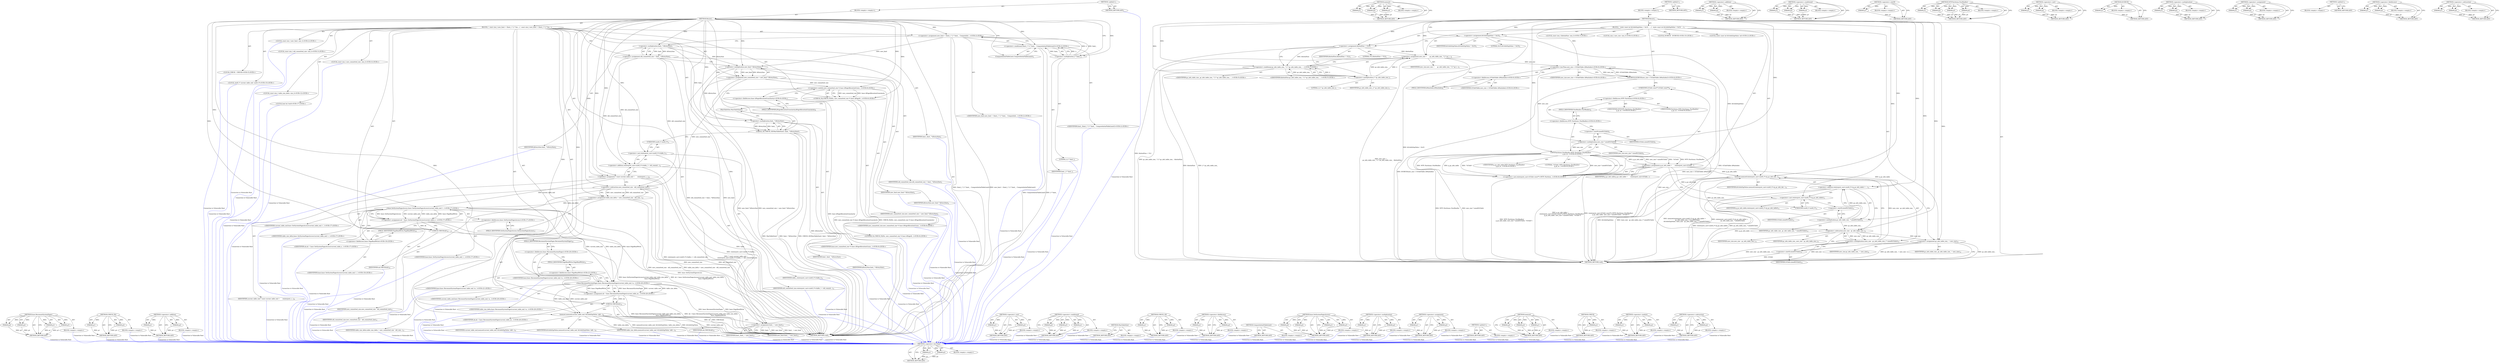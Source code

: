 digraph "&lt;operator&gt;.subtraction" {
vulnerable_118 [label=<(METHOD,&lt;operator&gt;.lessThan)>];
vulnerable_119 [label=<(PARAM,p1)>];
vulnerable_120 [label=<(PARAM,p2)>];
vulnerable_121 [label=<(BLOCK,&lt;empty&gt;,&lt;empty&gt;)>];
vulnerable_122 [label=<(METHOD_RETURN,ANY)>];
vulnerable_144 [label=<(METHOD,memset)>];
vulnerable_145 [label=<(PARAM,p1)>];
vulnerable_146 [label=<(PARAM,p2)>];
vulnerable_147 [label=<(PARAM,p3)>];
vulnerable_148 [label=<(BLOCK,&lt;empty&gt;,&lt;empty&gt;)>];
vulnerable_149 [label=<(METHOD_RETURN,ANY)>];
vulnerable_6 [label=<(METHOD,&lt;global&gt;)<SUB>1</SUB>>];
vulnerable_7 [label=<(BLOCK,&lt;empty&gt;,&lt;empty&gt;)<SUB>1</SUB>>];
vulnerable_8 [label=<(METHOD,Resize)<SUB>1</SUB>>];
vulnerable_9 [label=<(BLOCK,{
  static const int kGcInfoZapValue = 0x33;
  ...,{
  static const int kGcInfoZapValue = 0x33;
  ...)<SUB>1</SUB>>];
vulnerable_10 [label="<(LOCAL,static const int kGcInfoZapValue: int)<SUB>2</SUB>>"];
vulnerable_11 [label=<(&lt;operator&gt;.assignment,kGcInfoZapValue = 0x33)<SUB>2</SUB>>];
vulnerable_12 [label=<(IDENTIFIER,kGcInfoZapValue,kGcInfoZapValue = 0x33)<SUB>2</SUB>>];
vulnerable_13 [label=<(LITERAL,0x33,kGcInfoZapValue = 0x33)<SUB>2</SUB>>];
vulnerable_14 [label="<(LOCAL,const size_t kInitialSize: size_t)<SUB>3</SUB>>"];
vulnerable_15 [label=<(&lt;operator&gt;.assignment,kInitialSize = 512)<SUB>3</SUB>>];
vulnerable_16 [label=<(IDENTIFIER,kInitialSize,kInitialSize = 512)<SUB>3</SUB>>];
vulnerable_17 [label=<(LITERAL,512,kInitialSize = 512)<SUB>3</SUB>>];
vulnerable_18 [label="<(LOCAL,size_t new_size: size_t)<SUB>4</SUB>>"];
vulnerable_19 [label=<(&lt;operator&gt;.assignment,new_size =
      gc_info_table_size_ ? 2 * gc_i...)<SUB>4</SUB>>];
vulnerable_20 [label=<(IDENTIFIER,new_size,new_size =
      gc_info_table_size_ ? 2 * gc_i...)<SUB>4</SUB>>];
vulnerable_21 [label="<(&lt;operator&gt;.conditional,gc_info_table_size_ ? 2 * gc_info_table_size_ :...)<SUB>5</SUB>>"];
vulnerable_22 [label="<(IDENTIFIER,gc_info_table_size_,gc_info_table_size_ ? 2 * gc_info_table_size_ :...)<SUB>5</SUB>>"];
vulnerable_23 [label=<(&lt;operator&gt;.multiplication,2 * gc_info_table_size_)<SUB>5</SUB>>];
vulnerable_24 [label=<(LITERAL,2,2 * gc_info_table_size_)<SUB>5</SUB>>];
vulnerable_25 [label=<(IDENTIFIER,gc_info_table_size_,2 * gc_info_table_size_)<SUB>5</SUB>>];
vulnerable_26 [label="<(IDENTIFIER,kInitialSize,gc_info_table_size_ ? 2 * gc_info_table_size_ :...)<SUB>5</SUB>>"];
vulnerable_27 [label="<(DCHECK,DCHECK(new_size &lt; GCInfoTable::kMaxIndex))<SUB>6</SUB>>"];
vulnerable_28 [label="<(&lt;operator&gt;.lessThan,new_size &lt; GCInfoTable::kMaxIndex)<SUB>6</SUB>>"];
vulnerable_29 [label="<(IDENTIFIER,new_size,new_size &lt; GCInfoTable::kMaxIndex)<SUB>6</SUB>>"];
vulnerable_30 [label="<(&lt;operator&gt;.fieldAccess,GCInfoTable::kMaxIndex)<SUB>6</SUB>>"];
vulnerable_31 [label="<(IDENTIFIER,GCInfoTable,new_size &lt; GCInfoTable::kMaxIndex)<SUB>6</SUB>>"];
vulnerable_32 [label=<(FIELD_IDENTIFIER,kMaxIndex,kMaxIndex)<SUB>6</SUB>>];
vulnerable_33 [label=<(&lt;operator&gt;.assignment,g_gc_info_table =
      reinterpret_cast&lt;GCInfo...)<SUB>7</SUB>>];
vulnerable_34 [label=<(IDENTIFIER,g_gc_info_table,g_gc_info_table =
      reinterpret_cast&lt;GCInfo...)<SUB>7</SUB>>];
vulnerable_35 [label="<(&lt;operator&gt;.cast,reinterpret_cast&lt;GCInfo const**&gt;(WTF::Partition...)<SUB>8</SUB>>"];
vulnerable_36 [label=<(UNKNOWN,GCInfo const**,GCInfo const**)<SUB>8</SUB>>];
vulnerable_37 [label="<(WTF.Partitions.FastRealloc,WTF::Partitions::FastRealloc(
          g_gc_in...)<SUB>8</SUB>>"];
vulnerable_38 [label="<(&lt;operator&gt;.fieldAccess,WTF::Partitions::FastRealloc)<SUB>8</SUB>>"];
vulnerable_39 [label="<(&lt;operator&gt;.fieldAccess,WTF::Partitions)<SUB>8</SUB>>"];
vulnerable_40 [label="<(IDENTIFIER,WTF,WTF::Partitions::FastRealloc(
          g_gc_in...)<SUB>8</SUB>>"];
vulnerable_41 [label="<(IDENTIFIER,Partitions,WTF::Partitions::FastRealloc(
          g_gc_in...)<SUB>8</SUB>>"];
vulnerable_42 [label=<(FIELD_IDENTIFIER,FastRealloc,FastRealloc)<SUB>8</SUB>>];
vulnerable_43 [label="<(IDENTIFIER,g_gc_info_table,WTF::Partitions::FastRealloc(
          g_gc_in...)<SUB>9</SUB>>"];
vulnerable_44 [label=<(&lt;operator&gt;.multiplication,new_size * sizeof(GCInfo))<SUB>9</SUB>>];
vulnerable_45 [label=<(IDENTIFIER,new_size,new_size * sizeof(GCInfo))<SUB>9</SUB>>];
vulnerable_46 [label=<(&lt;operator&gt;.sizeOf,sizeof(GCInfo))<SUB>9</SUB>>];
vulnerable_47 [label=<(IDENTIFIER,GCInfo,sizeof(GCInfo))<SUB>9</SUB>>];
vulnerable_48 [label="<(LITERAL,&quot;GCInfo&quot;,WTF::Partitions::FastRealloc(
          g_gc_in...)<SUB>9</SUB>>"];
vulnerable_49 [label="<(LOCAL,DCHECK : DCHECK)<SUB>10</SUB>>"];
vulnerable_50 [label=<(memset,memset(reinterpret_cast&lt;uint8_t*&gt;(g_gc_info_tab...)<SUB>11</SUB>>];
vulnerable_51 [label=<(&lt;operator&gt;.addition,reinterpret_cast&lt;uint8_t*&gt;(g_gc_info_table) +
 ...)<SUB>11</SUB>>];
vulnerable_52 [label=<(&lt;operator&gt;.cast,reinterpret_cast&lt;uint8_t*&gt;(g_gc_info_table))<SUB>11</SUB>>];
vulnerable_53 [label=<(UNKNOWN,uint8_t*,uint8_t*)<SUB>11</SUB>>];
vulnerable_54 [label=<(IDENTIFIER,g_gc_info_table,reinterpret_cast&lt;uint8_t*&gt;(g_gc_info_table))<SUB>11</SUB>>];
vulnerable_55 [label=<(&lt;operator&gt;.multiplication,gc_info_table_size_ * sizeof(GCInfo))<SUB>12</SUB>>];
vulnerable_56 [label=<(IDENTIFIER,gc_info_table_size_,gc_info_table_size_ * sizeof(GCInfo))<SUB>12</SUB>>];
vulnerable_57 [label=<(&lt;operator&gt;.sizeOf,sizeof(GCInfo))<SUB>12</SUB>>];
vulnerable_58 [label=<(IDENTIFIER,GCInfo,sizeof(GCInfo))<SUB>12</SUB>>];
vulnerable_59 [label=<(IDENTIFIER,kGcInfoZapValue,memset(reinterpret_cast&lt;uint8_t*&gt;(g_gc_info_tab...)<SUB>13</SUB>>];
vulnerable_60 [label=<(&lt;operator&gt;.multiplication,(new_size - gc_info_table_size_) * sizeof(GCInfo))<SUB>13</SUB>>];
vulnerable_61 [label=<(&lt;operator&gt;.subtraction,new_size - gc_info_table_size_)<SUB>13</SUB>>];
vulnerable_62 [label=<(IDENTIFIER,new_size,new_size - gc_info_table_size_)<SUB>13</SUB>>];
vulnerable_63 [label=<(IDENTIFIER,gc_info_table_size_,new_size - gc_info_table_size_)<SUB>13</SUB>>];
vulnerable_64 [label=<(&lt;operator&gt;.sizeOf,sizeof(GCInfo))<SUB>13</SUB>>];
vulnerable_65 [label=<(IDENTIFIER,GCInfo,sizeof(GCInfo))<SUB>13</SUB>>];
vulnerable_66 [label=<(&lt;operator&gt;.assignment,gc_info_table_size_ = new_size)<SUB>14</SUB>>];
vulnerable_67 [label=<(IDENTIFIER,gc_info_table_size_,gc_info_table_size_ = new_size)<SUB>14</SUB>>];
vulnerable_68 [label=<(IDENTIFIER,new_size,gc_info_table_size_ = new_size)<SUB>14</SUB>>];
vulnerable_69 [label=<(METHOD_RETURN,void)<SUB>1</SUB>>];
vulnerable_71 [label=<(METHOD_RETURN,ANY)<SUB>1</SUB>>];
vulnerable_150 [label=<(METHOD,&lt;operator&gt;.addition)>];
vulnerable_151 [label=<(PARAM,p1)>];
vulnerable_152 [label=<(PARAM,p2)>];
vulnerable_153 [label=<(BLOCK,&lt;empty&gt;,&lt;empty&gt;)>];
vulnerable_154 [label=<(METHOD_RETURN,ANY)>];
vulnerable_103 [label=<(METHOD,&lt;operator&gt;.conditional)>];
vulnerable_104 [label=<(PARAM,p1)>];
vulnerable_105 [label=<(PARAM,p2)>];
vulnerable_106 [label=<(PARAM,p3)>];
vulnerable_107 [label=<(BLOCK,&lt;empty&gt;,&lt;empty&gt;)>];
vulnerable_108 [label=<(METHOD_RETURN,ANY)>];
vulnerable_140 [label=<(METHOD,&lt;operator&gt;.sizeOf)>];
vulnerable_141 [label=<(PARAM,p1)>];
vulnerable_142 [label=<(BLOCK,&lt;empty&gt;,&lt;empty&gt;)>];
vulnerable_143 [label=<(METHOD_RETURN,ANY)>];
vulnerable_133 [label=<(METHOD,WTF.Partitions.FastRealloc)>];
vulnerable_134 [label=<(PARAM,p1)>];
vulnerable_135 [label=<(PARAM,p2)>];
vulnerable_136 [label=<(PARAM,p3)>];
vulnerable_137 [label=<(PARAM,p4)>];
vulnerable_138 [label=<(BLOCK,&lt;empty&gt;,&lt;empty&gt;)>];
vulnerable_139 [label=<(METHOD_RETURN,ANY)>];
vulnerable_128 [label=<(METHOD,&lt;operator&gt;.cast)>];
vulnerable_129 [label=<(PARAM,p1)>];
vulnerable_130 [label=<(PARAM,p2)>];
vulnerable_131 [label=<(BLOCK,&lt;empty&gt;,&lt;empty&gt;)>];
vulnerable_132 [label=<(METHOD_RETURN,ANY)>];
vulnerable_114 [label=<(METHOD,DCHECK)>];
vulnerable_115 [label=<(PARAM,p1)>];
vulnerable_116 [label=<(BLOCK,&lt;empty&gt;,&lt;empty&gt;)>];
vulnerable_117 [label=<(METHOD_RETURN,ANY)>];
vulnerable_109 [label=<(METHOD,&lt;operator&gt;.multiplication)>];
vulnerable_110 [label=<(PARAM,p1)>];
vulnerable_111 [label=<(PARAM,p2)>];
vulnerable_112 [label=<(BLOCK,&lt;empty&gt;,&lt;empty&gt;)>];
vulnerable_113 [label=<(METHOD_RETURN,ANY)>];
vulnerable_98 [label=<(METHOD,&lt;operator&gt;.assignment)>];
vulnerable_99 [label=<(PARAM,p1)>];
vulnerable_100 [label=<(PARAM,p2)>];
vulnerable_101 [label=<(BLOCK,&lt;empty&gt;,&lt;empty&gt;)>];
vulnerable_102 [label=<(METHOD_RETURN,ANY)>];
vulnerable_92 [label=<(METHOD,&lt;global&gt;)<SUB>1</SUB>>];
vulnerable_93 [label=<(BLOCK,&lt;empty&gt;,&lt;empty&gt;)>];
vulnerable_94 [label=<(METHOD_RETURN,ANY)>];
vulnerable_123 [label=<(METHOD,&lt;operator&gt;.fieldAccess)>];
vulnerable_124 [label=<(PARAM,p1)>];
vulnerable_125 [label=<(PARAM,p2)>];
vulnerable_126 [label=<(BLOCK,&lt;empty&gt;,&lt;empty&gt;)>];
vulnerable_127 [label=<(METHOD_RETURN,ANY)>];
vulnerable_155 [label=<(METHOD,&lt;operator&gt;.subtraction)>];
vulnerable_156 [label=<(PARAM,p1)>];
vulnerable_157 [label=<(PARAM,p2)>];
vulnerable_158 [label=<(BLOCK,&lt;empty&gt;,&lt;empty&gt;)>];
vulnerable_159 [label=<(METHOD_RETURN,ANY)>];
fixed_189 [label=<(METHOD,base.RecommitSystemPages)>];
fixed_190 [label=<(PARAM,p1)>];
fixed_191 [label=<(PARAM,p2)>];
fixed_192 [label=<(PARAM,p3)>];
fixed_193 [label=<(PARAM,p4)>];
fixed_194 [label=<(BLOCK,&lt;empty&gt;,&lt;empty&gt;)>];
fixed_195 [label=<(METHOD_RETURN,ANY)>];
fixed_140 [label=<(METHOD,CHECK_EQ)>];
fixed_141 [label=<(PARAM,p1)>];
fixed_142 [label=<(PARAM,p2)>];
fixed_143 [label=<(BLOCK,&lt;empty&gt;,&lt;empty&gt;)>];
fixed_144 [label=<(METHOD_RETURN,ANY)>];
fixed_163 [label=<(METHOD,&lt;operator&gt;.addition)>];
fixed_164 [label=<(PARAM,p1)>];
fixed_165 [label=<(PARAM,p2)>];
fixed_166 [label=<(BLOCK,&lt;empty&gt;,&lt;empty&gt;)>];
fixed_167 [label=<(METHOD_RETURN,ANY)>];
fixed_6 [label=<(METHOD,&lt;global&gt;)<SUB>1</SUB>>];
fixed_7 [label=<(BLOCK,&lt;empty&gt;,&lt;empty&gt;)<SUB>1</SUB>>];
fixed_8 [label=<(METHOD,Resize)<SUB>1</SUB>>];
fixed_9 [label=<(BLOCK,{
  const size_t new_limit = (limit_) ? 2 * lim...,{
  const size_t new_limit = (limit_) ? 2 * lim...)<SUB>1</SUB>>];
fixed_10 [label="<(LOCAL,const size_t new_limit: size_t)<SUB>2</SUB>>"];
fixed_11 [label="<(&lt;operator&gt;.assignment,new_limit = (limit_) ? 2 * limit_ : ComputeInit...)<SUB>2</SUB>>"];
fixed_12 [label="<(IDENTIFIER,new_limit,new_limit = (limit_) ? 2 * limit_ : ComputeInit...)<SUB>2</SUB>>"];
fixed_13 [label="<(&lt;operator&gt;.conditional,(limit_) ? 2 * limit_ : ComputeInitialTableLimit())<SUB>2</SUB>>"];
fixed_14 [label="<(IDENTIFIER,limit_,(limit_) ? 2 * limit_ : ComputeInitialTableLimit())<SUB>2</SUB>>"];
fixed_15 [label=<(&lt;operator&gt;.multiplication,2 * limit_)<SUB>2</SUB>>];
fixed_16 [label=<(LITERAL,2,2 * limit_)<SUB>2</SUB>>];
fixed_17 [label=<(IDENTIFIER,limit_,2 * limit_)<SUB>2</SUB>>];
fixed_18 [label=<(ComputeInitialTableLimit,ComputeInitialTableLimit())<SUB>2</SUB>>];
fixed_19 [label="<(LOCAL,const size_t old_committed_size: size_t)<SUB>3</SUB>>"];
fixed_20 [label=<(&lt;operator&gt;.assignment,old_committed_size = limit_ * kEntrySize)<SUB>3</SUB>>];
fixed_21 [label=<(IDENTIFIER,old_committed_size,old_committed_size = limit_ * kEntrySize)<SUB>3</SUB>>];
fixed_22 [label=<(&lt;operator&gt;.multiplication,limit_ * kEntrySize)<SUB>3</SUB>>];
fixed_23 [label=<(IDENTIFIER,limit_,limit_ * kEntrySize)<SUB>3</SUB>>];
fixed_24 [label=<(IDENTIFIER,kEntrySize,limit_ * kEntrySize)<SUB>3</SUB>>];
fixed_25 [label="<(LOCAL,const size_t new_committed_size: size_t)<SUB>4</SUB>>"];
fixed_26 [label=<(&lt;operator&gt;.assignment,new_committed_size = new_limit * kEntrySize)<SUB>4</SUB>>];
fixed_27 [label=<(IDENTIFIER,new_committed_size,new_committed_size = new_limit * kEntrySize)<SUB>4</SUB>>];
fixed_28 [label=<(&lt;operator&gt;.multiplication,new_limit * kEntrySize)<SUB>4</SUB>>];
fixed_29 [label=<(IDENTIFIER,new_limit,new_limit * kEntrySize)<SUB>4</SUB>>];
fixed_30 [label=<(IDENTIFIER,kEntrySize,new_limit * kEntrySize)<SUB>4</SUB>>];
fixed_31 [label="<(LOCAL,CHECK : CHECK)<SUB>5</SUB>>"];
fixed_32 [label="<(CHECK_EQ,CHECK_EQ(0u, new_committed_size % base::kPageAl...)<SUB>6</SUB>>"];
fixed_33 [label="<(LITERAL,0u,CHECK_EQ(0u, new_committed_size % base::kPageAl...)<SUB>6</SUB>>"];
fixed_34 [label="<(&lt;operator&gt;.modulo,new_committed_size % base::kPageAllocationGranu...)<SUB>6</SUB>>"];
fixed_35 [label="<(IDENTIFIER,new_committed_size,new_committed_size % base::kPageAllocationGranu...)<SUB>6</SUB>>"];
fixed_36 [label="<(&lt;operator&gt;.fieldAccess,base::kPageAllocationGranularity)<SUB>6</SUB>>"];
fixed_37 [label="<(IDENTIFIER,base,new_committed_size % base::kPageAllocationGranu...)<SUB>6</SUB>>"];
fixed_38 [label=<(FIELD_IDENTIFIER,kPageAllocationGranularity,kPageAllocationGranularity)<SUB>6</SUB>>];
fixed_39 [label=<(CHECK_GE,CHECK_GE(MaxTableSize(), limit_ * kEntrySize))<SUB>7</SUB>>];
fixed_40 [label=<(MaxTableSize,MaxTableSize())<SUB>7</SUB>>];
fixed_41 [label=<(&lt;operator&gt;.multiplication,limit_ * kEntrySize)<SUB>7</SUB>>];
fixed_42 [label=<(IDENTIFIER,limit_,limit_ * kEntrySize)<SUB>7</SUB>>];
fixed_43 [label=<(IDENTIFIER,kEntrySize,limit_ * kEntrySize)<SUB>7</SUB>>];
fixed_44 [label="<(LOCAL,uint8_t* current_table_end: uint8_t*)<SUB>10</SUB>>"];
fixed_45 [label=<(&lt;operator&gt;.assignment,* const current_table_end =
      reinterpret_c...)<SUB>10</SUB>>];
fixed_46 [label=<(IDENTIFIER,current_table_end,* const current_table_end =
      reinterpret_c...)<SUB>10</SUB>>];
fixed_47 [label=<(&lt;operator&gt;.addition,reinterpret_cast&lt;uint8_t*&gt;(table_) + old_commit...)<SUB>11</SUB>>];
fixed_48 [label=<(&lt;operator&gt;.cast,reinterpret_cast&lt;uint8_t*&gt;(table_))<SUB>11</SUB>>];
fixed_49 [label=<(UNKNOWN,uint8_t*,uint8_t*)<SUB>11</SUB>>];
fixed_50 [label=<(IDENTIFIER,table_,reinterpret_cast&lt;uint8_t*&gt;(table_))<SUB>11</SUB>>];
fixed_51 [label=<(IDENTIFIER,old_committed_size,reinterpret_cast&lt;uint8_t*&gt;(table_) + old_commit...)<SUB>11</SUB>>];
fixed_52 [label="<(LOCAL,const size_t table_size_delta: size_t)<SUB>12</SUB>>"];
fixed_53 [label=<(&lt;operator&gt;.assignment,table_size_delta = new_committed_size - old_com...)<SUB>12</SUB>>];
fixed_54 [label=<(IDENTIFIER,table_size_delta,table_size_delta = new_committed_size - old_com...)<SUB>12</SUB>>];
fixed_55 [label=<(&lt;operator&gt;.subtraction,new_committed_size - old_committed_size)<SUB>12</SUB>>];
fixed_56 [label=<(IDENTIFIER,new_committed_size,new_committed_size - old_committed_size)<SUB>12</SUB>>];
fixed_57 [label=<(IDENTIFIER,old_committed_size,new_committed_size - old_committed_size)<SUB>12</SUB>>];
fixed_58 [label="<(LOCAL,bool ok: bool)<SUB>17</SUB>>"];
fixed_59 [label="<(&lt;operator&gt;.assignment,ok = base::SetSystemPagesAccess(current_table_e...)<SUB>17</SUB>>"];
fixed_60 [label="<(IDENTIFIER,ok,ok = base::SetSystemPagesAccess(current_table_e...)<SUB>17</SUB>>"];
fixed_61 [label="<(base.SetSystemPagesAccess,base::SetSystemPagesAccess(current_table_end, t...)<SUB>17</SUB>>"];
fixed_62 [label="<(&lt;operator&gt;.fieldAccess,base::SetSystemPagesAccess)<SUB>17</SUB>>"];
fixed_63 [label="<(IDENTIFIER,base,base::SetSystemPagesAccess(current_table_end, t...)<SUB>17</SUB>>"];
fixed_64 [label=<(FIELD_IDENTIFIER,SetSystemPagesAccess,SetSystemPagesAccess)<SUB>17</SUB>>];
fixed_65 [label="<(IDENTIFIER,current_table_end,base::SetSystemPagesAccess(current_table_end, t...)<SUB>17</SUB>>"];
fixed_66 [label="<(IDENTIFIER,table_size_delta,base::SetSystemPagesAccess(current_table_end, t...)<SUB>17</SUB>>"];
fixed_67 [label="<(&lt;operator&gt;.fieldAccess,base::PageReadWrite)<SUB>18</SUB>>"];
fixed_68 [label="<(IDENTIFIER,base,base::SetSystemPagesAccess(current_table_end, t...)<SUB>18</SUB>>"];
fixed_69 [label=<(FIELD_IDENTIFIER,PageReadWrite,PageReadWrite)<SUB>18</SUB>>];
fixed_70 [label=<(CHECK,CHECK(ok))<SUB>19</SUB>>];
fixed_71 [label=<(IDENTIFIER,ok,CHECK(ok))<SUB>19</SUB>>];
fixed_72 [label="<(&lt;operator&gt;.assignment,ok = base::RecommitSystemPages(current_table_en...)<SUB>20</SUB>>"];
fixed_73 [label="<(IDENTIFIER,ok,ok = base::RecommitSystemPages(current_table_en...)<SUB>20</SUB>>"];
fixed_74 [label="<(base.RecommitSystemPages,base::RecommitSystemPages(current_table_end, ta...)<SUB>20</SUB>>"];
fixed_75 [label="<(&lt;operator&gt;.fieldAccess,base::RecommitSystemPages)<SUB>20</SUB>>"];
fixed_76 [label="<(IDENTIFIER,base,base::RecommitSystemPages(current_table_end, ta...)<SUB>20</SUB>>"];
fixed_77 [label=<(FIELD_IDENTIFIER,RecommitSystemPages,RecommitSystemPages)<SUB>20</SUB>>];
fixed_78 [label="<(IDENTIFIER,current_table_end,base::RecommitSystemPages(current_table_end, ta...)<SUB>20</SUB>>"];
fixed_79 [label="<(IDENTIFIER,table_size_delta,base::RecommitSystemPages(current_table_end, ta...)<SUB>20</SUB>>"];
fixed_80 [label="<(&lt;operator&gt;.fieldAccess,base::PageReadWrite)<SUB>21</SUB>>"];
fixed_81 [label="<(IDENTIFIER,base,base::RecommitSystemPages(current_table_end, ta...)<SUB>21</SUB>>"];
fixed_82 [label=<(FIELD_IDENTIFIER,PageReadWrite,PageReadWrite)<SUB>21</SUB>>];
fixed_83 [label=<(CHECK,CHECK(ok))<SUB>22</SUB>>];
fixed_84 [label=<(IDENTIFIER,ok,CHECK(ok))<SUB>22</SUB>>];
fixed_85 [label=<(memset,memset(current_table_end, kGcInfoZapValue, tabl...)<SUB>25</SUB>>];
fixed_86 [label=<(IDENTIFIER,current_table_end,memset(current_table_end, kGcInfoZapValue, tabl...)<SUB>25</SUB>>];
fixed_87 [label=<(IDENTIFIER,kGcInfoZapValue,memset(current_table_end, kGcInfoZapValue, tabl...)<SUB>25</SUB>>];
fixed_88 [label=<(IDENTIFIER,table_size_delta,memset(current_table_end, kGcInfoZapValue, tabl...)<SUB>25</SUB>>];
fixed_89 [label=<(&lt;operator&gt;.assignment,limit_ = new_limit)<SUB>27</SUB>>];
fixed_90 [label=<(IDENTIFIER,limit_,limit_ = new_limit)<SUB>27</SUB>>];
fixed_91 [label=<(IDENTIFIER,new_limit,limit_ = new_limit)<SUB>27</SUB>>];
fixed_92 [label=<(METHOD_RETURN,void)<SUB>1</SUB>>];
fixed_94 [label=<(METHOD_RETURN,ANY)<SUB>1</SUB>>];
fixed_168 [label=<(METHOD,&lt;operator&gt;.cast)>];
fixed_169 [label=<(PARAM,p1)>];
fixed_170 [label=<(PARAM,p2)>];
fixed_171 [label=<(BLOCK,&lt;empty&gt;,&lt;empty&gt;)>];
fixed_172 [label=<(METHOD_RETURN,ANY)>];
fixed_126 [label=<(METHOD,&lt;operator&gt;.conditional)>];
fixed_127 [label=<(PARAM,p1)>];
fixed_128 [label=<(PARAM,p2)>];
fixed_129 [label=<(PARAM,p3)>];
fixed_130 [label=<(BLOCK,&lt;empty&gt;,&lt;empty&gt;)>];
fixed_131 [label=<(METHOD_RETURN,ANY)>];
fixed_160 [label=<(METHOD,MaxTableSize)>];
fixed_161 [label=<(BLOCK,&lt;empty&gt;,&lt;empty&gt;)>];
fixed_162 [label=<(METHOD_RETURN,ANY)>];
fixed_155 [label=<(METHOD,CHECK_GE)>];
fixed_156 [label=<(PARAM,p1)>];
fixed_157 [label=<(PARAM,p2)>];
fixed_158 [label=<(BLOCK,&lt;empty&gt;,&lt;empty&gt;)>];
fixed_159 [label=<(METHOD_RETURN,ANY)>];
fixed_150 [label=<(METHOD,&lt;operator&gt;.fieldAccess)>];
fixed_151 [label=<(PARAM,p1)>];
fixed_152 [label=<(PARAM,p2)>];
fixed_153 [label=<(BLOCK,&lt;empty&gt;,&lt;empty&gt;)>];
fixed_154 [label=<(METHOD_RETURN,ANY)>];
fixed_137 [label=<(METHOD,ComputeInitialTableLimit)>];
fixed_138 [label=<(BLOCK,&lt;empty&gt;,&lt;empty&gt;)>];
fixed_139 [label=<(METHOD_RETURN,ANY)>];
fixed_178 [label=<(METHOD,base.SetSystemPagesAccess)>];
fixed_179 [label=<(PARAM,p1)>];
fixed_180 [label=<(PARAM,p2)>];
fixed_181 [label=<(PARAM,p3)>];
fixed_182 [label=<(PARAM,p4)>];
fixed_183 [label=<(BLOCK,&lt;empty&gt;,&lt;empty&gt;)>];
fixed_184 [label=<(METHOD_RETURN,ANY)>];
fixed_132 [label=<(METHOD,&lt;operator&gt;.multiplication)>];
fixed_133 [label=<(PARAM,p1)>];
fixed_134 [label=<(PARAM,p2)>];
fixed_135 [label=<(BLOCK,&lt;empty&gt;,&lt;empty&gt;)>];
fixed_136 [label=<(METHOD_RETURN,ANY)>];
fixed_121 [label=<(METHOD,&lt;operator&gt;.assignment)>];
fixed_122 [label=<(PARAM,p1)>];
fixed_123 [label=<(PARAM,p2)>];
fixed_124 [label=<(BLOCK,&lt;empty&gt;,&lt;empty&gt;)>];
fixed_125 [label=<(METHOD_RETURN,ANY)>];
fixed_115 [label=<(METHOD,&lt;global&gt;)<SUB>1</SUB>>];
fixed_116 [label=<(BLOCK,&lt;empty&gt;,&lt;empty&gt;)>];
fixed_117 [label=<(METHOD_RETURN,ANY)>];
fixed_196 [label=<(METHOD,memset)>];
fixed_197 [label=<(PARAM,p1)>];
fixed_198 [label=<(PARAM,p2)>];
fixed_199 [label=<(PARAM,p3)>];
fixed_200 [label=<(BLOCK,&lt;empty&gt;,&lt;empty&gt;)>];
fixed_201 [label=<(METHOD_RETURN,ANY)>];
fixed_185 [label=<(METHOD,CHECK)>];
fixed_186 [label=<(PARAM,p1)>];
fixed_187 [label=<(BLOCK,&lt;empty&gt;,&lt;empty&gt;)>];
fixed_188 [label=<(METHOD_RETURN,ANY)>];
fixed_145 [label=<(METHOD,&lt;operator&gt;.modulo)>];
fixed_146 [label=<(PARAM,p1)>];
fixed_147 [label=<(PARAM,p2)>];
fixed_148 [label=<(BLOCK,&lt;empty&gt;,&lt;empty&gt;)>];
fixed_149 [label=<(METHOD_RETURN,ANY)>];
fixed_173 [label=<(METHOD,&lt;operator&gt;.subtraction)>];
fixed_174 [label=<(PARAM,p1)>];
fixed_175 [label=<(PARAM,p2)>];
fixed_176 [label=<(BLOCK,&lt;empty&gt;,&lt;empty&gt;)>];
fixed_177 [label=<(METHOD_RETURN,ANY)>];
vulnerable_118 -> vulnerable_119  [key=0, label="AST: "];
vulnerable_118 -> vulnerable_119  [key=1, label="DDG: "];
vulnerable_118 -> vulnerable_121  [key=0, label="AST: "];
vulnerable_118 -> vulnerable_120  [key=0, label="AST: "];
vulnerable_118 -> vulnerable_120  [key=1, label="DDG: "];
vulnerable_118 -> vulnerable_122  [key=0, label="AST: "];
vulnerable_118 -> vulnerable_122  [key=1, label="CFG: "];
vulnerable_119 -> vulnerable_122  [key=0, label="DDG: p1"];
vulnerable_120 -> vulnerable_122  [key=0, label="DDG: p2"];
vulnerable_144 -> vulnerable_145  [key=0, label="AST: "];
vulnerable_144 -> vulnerable_145  [key=1, label="DDG: "];
vulnerable_144 -> vulnerable_148  [key=0, label="AST: "];
vulnerable_144 -> vulnerable_146  [key=0, label="AST: "];
vulnerable_144 -> vulnerable_146  [key=1, label="DDG: "];
vulnerable_144 -> vulnerable_149  [key=0, label="AST: "];
vulnerable_144 -> vulnerable_149  [key=1, label="CFG: "];
vulnerable_144 -> vulnerable_147  [key=0, label="AST: "];
vulnerable_144 -> vulnerable_147  [key=1, label="DDG: "];
vulnerable_145 -> vulnerable_149  [key=0, label="DDG: p1"];
vulnerable_146 -> vulnerable_149  [key=0, label="DDG: p2"];
vulnerable_147 -> vulnerable_149  [key=0, label="DDG: p3"];
vulnerable_6 -> vulnerable_7  [key=0, label="AST: "];
vulnerable_6 -> vulnerable_71  [key=0, label="AST: "];
vulnerable_6 -> vulnerable_71  [key=1, label="CFG: "];
vulnerable_7 -> vulnerable_8  [key=0, label="AST: "];
vulnerable_8 -> vulnerable_9  [key=0, label="AST: "];
vulnerable_8 -> vulnerable_69  [key=0, label="AST: "];
vulnerable_8 -> vulnerable_11  [key=0, label="CFG: "];
vulnerable_8 -> vulnerable_11  [key=1, label="DDG: "];
vulnerable_8 -> vulnerable_15  [key=0, label="DDG: "];
vulnerable_8 -> vulnerable_19  [key=0, label="DDG: "];
vulnerable_8 -> vulnerable_66  [key=0, label="DDG: "];
vulnerable_8 -> vulnerable_50  [key=0, label="DDG: "];
vulnerable_8 -> vulnerable_21  [key=0, label="DDG: "];
vulnerable_8 -> vulnerable_28  [key=0, label="DDG: "];
vulnerable_8 -> vulnerable_51  [key=0, label="DDG: "];
vulnerable_8 -> vulnerable_23  [key=0, label="DDG: "];
vulnerable_8 -> vulnerable_37  [key=0, label="DDG: "];
vulnerable_8 -> vulnerable_52  [key=0, label="DDG: "];
vulnerable_8 -> vulnerable_55  [key=0, label="DDG: "];
vulnerable_8 -> vulnerable_61  [key=0, label="DDG: "];
vulnerable_8 -> vulnerable_44  [key=0, label="DDG: "];
vulnerable_9 -> vulnerable_10  [key=0, label="AST: "];
vulnerable_9 -> vulnerable_11  [key=0, label="AST: "];
vulnerable_9 -> vulnerable_14  [key=0, label="AST: "];
vulnerable_9 -> vulnerable_15  [key=0, label="AST: "];
vulnerable_9 -> vulnerable_18  [key=0, label="AST: "];
vulnerable_9 -> vulnerable_19  [key=0, label="AST: "];
vulnerable_9 -> vulnerable_27  [key=0, label="AST: "];
vulnerable_9 -> vulnerable_33  [key=0, label="AST: "];
vulnerable_9 -> vulnerable_49  [key=0, label="AST: "];
vulnerable_9 -> vulnerable_50  [key=0, label="AST: "];
vulnerable_9 -> vulnerable_66  [key=0, label="AST: "];
vulnerable_11 -> vulnerable_12  [key=0, label="AST: "];
vulnerable_11 -> vulnerable_13  [key=0, label="AST: "];
vulnerable_11 -> vulnerable_15  [key=0, label="CFG: "];
vulnerable_11 -> vulnerable_69  [key=0, label="DDG: kGcInfoZapValue = 0x33"];
vulnerable_11 -> vulnerable_50  [key=0, label="DDG: kGcInfoZapValue"];
vulnerable_15 -> vulnerable_16  [key=0, label="AST: "];
vulnerable_15 -> vulnerable_17  [key=0, label="AST: "];
vulnerable_15 -> vulnerable_23  [key=0, label="CFG: "];
vulnerable_15 -> vulnerable_21  [key=0, label="CFG: "];
vulnerable_15 -> vulnerable_21  [key=1, label="DDG: kInitialSize"];
vulnerable_15 -> vulnerable_69  [key=0, label="DDG: kInitialSize = 512"];
vulnerable_15 -> vulnerable_19  [key=0, label="DDG: kInitialSize"];
vulnerable_19 -> vulnerable_20  [key=0, label="AST: "];
vulnerable_19 -> vulnerable_21  [key=0, label="AST: "];
vulnerable_19 -> vulnerable_32  [key=0, label="CFG: "];
vulnerable_19 -> vulnerable_69  [key=0, label="DDG: gc_info_table_size_ ? 2 * gc_info_table_size_ : kInitialSize"];
vulnerable_19 -> vulnerable_69  [key=1, label="DDG: new_size =
      gc_info_table_size_ ? 2 * gc_info_table_size_ : kInitialSize"];
vulnerable_19 -> vulnerable_28  [key=0, label="DDG: new_size"];
vulnerable_21 -> vulnerable_22  [key=0, label="AST: "];
vulnerable_21 -> vulnerable_23  [key=0, label="AST: "];
vulnerable_21 -> vulnerable_26  [key=0, label="AST: "];
vulnerable_21 -> vulnerable_19  [key=0, label="CFG: "];
vulnerable_21 -> vulnerable_69  [key=0, label="DDG: kInitialSize"];
vulnerable_21 -> vulnerable_69  [key=1, label="DDG: 2 * gc_info_table_size_"];
vulnerable_23 -> vulnerable_24  [key=0, label="AST: "];
vulnerable_23 -> vulnerable_25  [key=0, label="AST: "];
vulnerable_23 -> vulnerable_21  [key=0, label="CFG: "];
vulnerable_23 -> vulnerable_21  [key=1, label="DDG: 2"];
vulnerable_23 -> vulnerable_21  [key=2, label="DDG: gc_info_table_size_"];
vulnerable_23 -> vulnerable_19  [key=0, label="DDG: 2"];
vulnerable_23 -> vulnerable_19  [key=1, label="DDG: gc_info_table_size_"];
vulnerable_27 -> vulnerable_28  [key=0, label="AST: "];
vulnerable_27 -> vulnerable_36  [key=0, label="CFG: "];
vulnerable_27 -> vulnerable_69  [key=0, label="DDG: new_size &lt; GCInfoTable::kMaxIndex"];
vulnerable_27 -> vulnerable_69  [key=1, label="DDG: DCHECK(new_size &lt; GCInfoTable::kMaxIndex)"];
vulnerable_28 -> vulnerable_29  [key=0, label="AST: "];
vulnerable_28 -> vulnerable_30  [key=0, label="AST: "];
vulnerable_28 -> vulnerable_27  [key=0, label="CFG: "];
vulnerable_28 -> vulnerable_27  [key=1, label="DDG: new_size"];
vulnerable_28 -> vulnerable_27  [key=2, label="DDG: GCInfoTable::kMaxIndex"];
vulnerable_28 -> vulnerable_69  [key=0, label="DDG: GCInfoTable::kMaxIndex"];
vulnerable_28 -> vulnerable_44  [key=0, label="DDG: new_size"];
vulnerable_30 -> vulnerable_31  [key=0, label="AST: "];
vulnerable_30 -> vulnerable_32  [key=0, label="AST: "];
vulnerable_30 -> vulnerable_28  [key=0, label="CFG: "];
vulnerable_32 -> vulnerable_30  [key=0, label="CFG: "];
vulnerable_33 -> vulnerable_34  [key=0, label="AST: "];
vulnerable_33 -> vulnerable_35  [key=0, label="AST: "];
vulnerable_33 -> vulnerable_53  [key=0, label="CFG: "];
vulnerable_33 -> vulnerable_69  [key=0, label="DDG: reinterpret_cast&lt;GCInfo const**&gt;(WTF::Partitions::FastRealloc(
          g_gc_info_table, new_size * sizeof(GCInfo), &quot;GCInfo&quot;))"];
vulnerable_33 -> vulnerable_69  [key=1, label="DDG: g_gc_info_table =
      reinterpret_cast&lt;GCInfo const**&gt;(WTF::Partitions::FastRealloc(
          g_gc_info_table, new_size * sizeof(GCInfo), &quot;GCInfo&quot;))"];
vulnerable_33 -> vulnerable_50  [key=0, label="DDG: g_gc_info_table"];
vulnerable_33 -> vulnerable_51  [key=0, label="DDG: g_gc_info_table"];
vulnerable_33 -> vulnerable_52  [key=0, label="DDG: g_gc_info_table"];
vulnerable_35 -> vulnerable_36  [key=0, label="AST: "];
vulnerable_35 -> vulnerable_37  [key=0, label="AST: "];
vulnerable_35 -> vulnerable_33  [key=0, label="CFG: "];
vulnerable_35 -> vulnerable_69  [key=0, label="DDG: WTF::Partitions::FastRealloc(
          g_gc_info_table, new_size * sizeof(GCInfo), &quot;GCInfo&quot;)"];
vulnerable_36 -> vulnerable_39  [key=0, label="CFG: "];
vulnerable_37 -> vulnerable_38  [key=0, label="AST: "];
vulnerable_37 -> vulnerable_43  [key=0, label="AST: "];
vulnerable_37 -> vulnerable_44  [key=0, label="AST: "];
vulnerable_37 -> vulnerable_48  [key=0, label="AST: "];
vulnerable_37 -> vulnerable_35  [key=0, label="CFG: "];
vulnerable_37 -> vulnerable_35  [key=1, label="DDG: WTF::Partitions::FastRealloc"];
vulnerable_37 -> vulnerable_35  [key=2, label="DDG: g_gc_info_table"];
vulnerable_37 -> vulnerable_35  [key=3, label="DDG: new_size * sizeof(GCInfo)"];
vulnerable_37 -> vulnerable_35  [key=4, label="DDG: &quot;GCInfo&quot;"];
vulnerable_37 -> vulnerable_69  [key=0, label="DDG: WTF::Partitions::FastRealloc"];
vulnerable_37 -> vulnerable_69  [key=1, label="DDG: new_size * sizeof(GCInfo)"];
vulnerable_37 -> vulnerable_33  [key=0, label="DDG: WTF::Partitions::FastRealloc"];
vulnerable_37 -> vulnerable_33  [key=1, label="DDG: g_gc_info_table"];
vulnerable_37 -> vulnerable_33  [key=2, label="DDG: new_size * sizeof(GCInfo)"];
vulnerable_37 -> vulnerable_33  [key=3, label="DDG: &quot;GCInfo&quot;"];
vulnerable_38 -> vulnerable_39  [key=0, label="AST: "];
vulnerable_38 -> vulnerable_42  [key=0, label="AST: "];
vulnerable_38 -> vulnerable_46  [key=0, label="CFG: "];
vulnerable_39 -> vulnerable_40  [key=0, label="AST: "];
vulnerable_39 -> vulnerable_41  [key=0, label="AST: "];
vulnerable_39 -> vulnerable_42  [key=0, label="CFG: "];
vulnerable_42 -> vulnerable_38  [key=0, label="CFG: "];
vulnerable_44 -> vulnerable_45  [key=0, label="AST: "];
vulnerable_44 -> vulnerable_46  [key=0, label="AST: "];
vulnerable_44 -> vulnerable_37  [key=0, label="CFG: "];
vulnerable_44 -> vulnerable_37  [key=1, label="DDG: new_size"];
vulnerable_44 -> vulnerable_61  [key=0, label="DDG: new_size"];
vulnerable_46 -> vulnerable_47  [key=0, label="AST: "];
vulnerable_46 -> vulnerable_44  [key=0, label="CFG: "];
vulnerable_50 -> vulnerable_51  [key=0, label="AST: "];
vulnerable_50 -> vulnerable_59  [key=0, label="AST: "];
vulnerable_50 -> vulnerable_60  [key=0, label="AST: "];
vulnerable_50 -> vulnerable_66  [key=0, label="CFG: "];
vulnerable_50 -> vulnerable_69  [key=0, label="DDG: reinterpret_cast&lt;uint8_t*&gt;(g_gc_info_table) +
             gc_info_table_size_ * sizeof(GCInfo)"];
vulnerable_50 -> vulnerable_69  [key=1, label="DDG: kGcInfoZapValue"];
vulnerable_50 -> vulnerable_69  [key=2, label="DDG: (new_size - gc_info_table_size_) * sizeof(GCInfo)"];
vulnerable_50 -> vulnerable_69  [key=3, label="DDG: memset(reinterpret_cast&lt;uint8_t*&gt;(g_gc_info_table) +
             gc_info_table_size_ * sizeof(GCInfo),
         kGcInfoZapValue, (new_size - gc_info_table_size_) * sizeof(GCInfo))"];
vulnerable_51 -> vulnerable_52  [key=0, label="AST: "];
vulnerable_51 -> vulnerable_55  [key=0, label="AST: "];
vulnerable_51 -> vulnerable_61  [key=0, label="CFG: "];
vulnerable_51 -> vulnerable_69  [key=0, label="DDG: reinterpret_cast&lt;uint8_t*&gt;(g_gc_info_table)"];
vulnerable_51 -> vulnerable_69  [key=1, label="DDG: gc_info_table_size_ * sizeof(GCInfo)"];
vulnerable_52 -> vulnerable_53  [key=0, label="AST: "];
vulnerable_52 -> vulnerable_54  [key=0, label="AST: "];
vulnerable_52 -> vulnerable_57  [key=0, label="CFG: "];
vulnerable_52 -> vulnerable_69  [key=0, label="DDG: g_gc_info_table"];
vulnerable_53 -> vulnerable_52  [key=0, label="CFG: "];
vulnerable_55 -> vulnerable_56  [key=0, label="AST: "];
vulnerable_55 -> vulnerable_57  [key=0, label="AST: "];
vulnerable_55 -> vulnerable_51  [key=0, label="CFG: "];
vulnerable_55 -> vulnerable_51  [key=1, label="DDG: gc_info_table_size_"];
vulnerable_55 -> vulnerable_50  [key=0, label="DDG: gc_info_table_size_"];
vulnerable_55 -> vulnerable_61  [key=0, label="DDG: gc_info_table_size_"];
vulnerable_57 -> vulnerable_58  [key=0, label="AST: "];
vulnerable_57 -> vulnerable_55  [key=0, label="CFG: "];
vulnerable_60 -> vulnerable_61  [key=0, label="AST: "];
vulnerable_60 -> vulnerable_64  [key=0, label="AST: "];
vulnerable_60 -> vulnerable_50  [key=0, label="CFG: "];
vulnerable_60 -> vulnerable_50  [key=1, label="DDG: new_size - gc_info_table_size_"];
vulnerable_60 -> vulnerable_69  [key=0, label="DDG: new_size - gc_info_table_size_"];
vulnerable_61 -> vulnerable_62  [key=0, label="AST: "];
vulnerable_61 -> vulnerable_63  [key=0, label="AST: "];
vulnerable_61 -> vulnerable_64  [key=0, label="CFG: "];
vulnerable_61 -> vulnerable_66  [key=0, label="DDG: new_size"];
vulnerable_61 -> vulnerable_60  [key=0, label="DDG: new_size"];
vulnerable_61 -> vulnerable_60  [key=1, label="DDG: gc_info_table_size_"];
vulnerable_64 -> vulnerable_65  [key=0, label="AST: "];
vulnerable_64 -> vulnerable_60  [key=0, label="CFG: "];
vulnerable_64 -> vulnerable_69  [key=0, label="DDG: GCInfo"];
vulnerable_66 -> vulnerable_67  [key=0, label="AST: "];
vulnerable_66 -> vulnerable_68  [key=0, label="AST: "];
vulnerable_66 -> vulnerable_69  [key=0, label="CFG: "];
vulnerable_66 -> vulnerable_69  [key=1, label="DDG: gc_info_table_size_"];
vulnerable_66 -> vulnerable_69  [key=2, label="DDG: new_size"];
vulnerable_66 -> vulnerable_69  [key=3, label="DDG: gc_info_table_size_ = new_size"];
vulnerable_150 -> vulnerable_151  [key=0, label="AST: "];
vulnerable_150 -> vulnerable_151  [key=1, label="DDG: "];
vulnerable_150 -> vulnerable_153  [key=0, label="AST: "];
vulnerable_150 -> vulnerable_152  [key=0, label="AST: "];
vulnerable_150 -> vulnerable_152  [key=1, label="DDG: "];
vulnerable_150 -> vulnerable_154  [key=0, label="AST: "];
vulnerable_150 -> vulnerable_154  [key=1, label="CFG: "];
vulnerable_151 -> vulnerable_154  [key=0, label="DDG: p1"];
vulnerable_152 -> vulnerable_154  [key=0, label="DDG: p2"];
vulnerable_103 -> vulnerable_104  [key=0, label="AST: "];
vulnerable_103 -> vulnerable_104  [key=1, label="DDG: "];
vulnerable_103 -> vulnerable_107  [key=0, label="AST: "];
vulnerable_103 -> vulnerable_105  [key=0, label="AST: "];
vulnerable_103 -> vulnerable_105  [key=1, label="DDG: "];
vulnerable_103 -> vulnerable_108  [key=0, label="AST: "];
vulnerable_103 -> vulnerable_108  [key=1, label="CFG: "];
vulnerable_103 -> vulnerable_106  [key=0, label="AST: "];
vulnerable_103 -> vulnerable_106  [key=1, label="DDG: "];
vulnerable_104 -> vulnerable_108  [key=0, label="DDG: p1"];
vulnerable_105 -> vulnerable_108  [key=0, label="DDG: p2"];
vulnerable_106 -> vulnerable_108  [key=0, label="DDG: p3"];
vulnerable_140 -> vulnerable_141  [key=0, label="AST: "];
vulnerable_140 -> vulnerable_141  [key=1, label="DDG: "];
vulnerable_140 -> vulnerable_142  [key=0, label="AST: "];
vulnerable_140 -> vulnerable_143  [key=0, label="AST: "];
vulnerable_140 -> vulnerable_143  [key=1, label="CFG: "];
vulnerable_141 -> vulnerable_143  [key=0, label="DDG: p1"];
vulnerable_133 -> vulnerable_134  [key=0, label="AST: "];
vulnerable_133 -> vulnerable_134  [key=1, label="DDG: "];
vulnerable_133 -> vulnerable_138  [key=0, label="AST: "];
vulnerable_133 -> vulnerable_135  [key=0, label="AST: "];
vulnerable_133 -> vulnerable_135  [key=1, label="DDG: "];
vulnerable_133 -> vulnerable_139  [key=0, label="AST: "];
vulnerable_133 -> vulnerable_139  [key=1, label="CFG: "];
vulnerable_133 -> vulnerable_136  [key=0, label="AST: "];
vulnerable_133 -> vulnerable_136  [key=1, label="DDG: "];
vulnerable_133 -> vulnerable_137  [key=0, label="AST: "];
vulnerable_133 -> vulnerable_137  [key=1, label="DDG: "];
vulnerable_134 -> vulnerable_139  [key=0, label="DDG: p1"];
vulnerable_135 -> vulnerable_139  [key=0, label="DDG: p2"];
vulnerable_136 -> vulnerable_139  [key=0, label="DDG: p3"];
vulnerable_137 -> vulnerable_139  [key=0, label="DDG: p4"];
vulnerable_128 -> vulnerable_129  [key=0, label="AST: "];
vulnerable_128 -> vulnerable_129  [key=1, label="DDG: "];
vulnerable_128 -> vulnerable_131  [key=0, label="AST: "];
vulnerable_128 -> vulnerable_130  [key=0, label="AST: "];
vulnerable_128 -> vulnerable_130  [key=1, label="DDG: "];
vulnerable_128 -> vulnerable_132  [key=0, label="AST: "];
vulnerable_128 -> vulnerable_132  [key=1, label="CFG: "];
vulnerable_129 -> vulnerable_132  [key=0, label="DDG: p1"];
vulnerable_130 -> vulnerable_132  [key=0, label="DDG: p2"];
vulnerable_114 -> vulnerable_115  [key=0, label="AST: "];
vulnerable_114 -> vulnerable_115  [key=1, label="DDG: "];
vulnerable_114 -> vulnerable_116  [key=0, label="AST: "];
vulnerable_114 -> vulnerable_117  [key=0, label="AST: "];
vulnerable_114 -> vulnerable_117  [key=1, label="CFG: "];
vulnerable_115 -> vulnerable_117  [key=0, label="DDG: p1"];
vulnerable_109 -> vulnerable_110  [key=0, label="AST: "];
vulnerable_109 -> vulnerable_110  [key=1, label="DDG: "];
vulnerable_109 -> vulnerable_112  [key=0, label="AST: "];
vulnerable_109 -> vulnerable_111  [key=0, label="AST: "];
vulnerable_109 -> vulnerable_111  [key=1, label="DDG: "];
vulnerable_109 -> vulnerable_113  [key=0, label="AST: "];
vulnerable_109 -> vulnerable_113  [key=1, label="CFG: "];
vulnerable_110 -> vulnerable_113  [key=0, label="DDG: p1"];
vulnerable_111 -> vulnerable_113  [key=0, label="DDG: p2"];
vulnerable_98 -> vulnerable_99  [key=0, label="AST: "];
vulnerable_98 -> vulnerable_99  [key=1, label="DDG: "];
vulnerable_98 -> vulnerable_101  [key=0, label="AST: "];
vulnerable_98 -> vulnerable_100  [key=0, label="AST: "];
vulnerable_98 -> vulnerable_100  [key=1, label="DDG: "];
vulnerable_98 -> vulnerable_102  [key=0, label="AST: "];
vulnerable_98 -> vulnerable_102  [key=1, label="CFG: "];
vulnerable_99 -> vulnerable_102  [key=0, label="DDG: p1"];
vulnerable_100 -> vulnerable_102  [key=0, label="DDG: p2"];
vulnerable_92 -> vulnerable_93  [key=0, label="AST: "];
vulnerable_92 -> vulnerable_94  [key=0, label="AST: "];
vulnerable_92 -> vulnerable_94  [key=1, label="CFG: "];
vulnerable_123 -> vulnerable_124  [key=0, label="AST: "];
vulnerable_123 -> vulnerable_124  [key=1, label="DDG: "];
vulnerable_123 -> vulnerable_126  [key=0, label="AST: "];
vulnerable_123 -> vulnerable_125  [key=0, label="AST: "];
vulnerable_123 -> vulnerable_125  [key=1, label="DDG: "];
vulnerable_123 -> vulnerable_127  [key=0, label="AST: "];
vulnerable_123 -> vulnerable_127  [key=1, label="CFG: "];
vulnerable_124 -> vulnerable_127  [key=0, label="DDG: p1"];
vulnerable_125 -> vulnerable_127  [key=0, label="DDG: p2"];
vulnerable_155 -> vulnerable_156  [key=0, label="AST: "];
vulnerable_155 -> vulnerable_156  [key=1, label="DDG: "];
vulnerable_155 -> vulnerable_158  [key=0, label="AST: "];
vulnerable_155 -> vulnerable_157  [key=0, label="AST: "];
vulnerable_155 -> vulnerable_157  [key=1, label="DDG: "];
vulnerable_155 -> vulnerable_159  [key=0, label="AST: "];
vulnerable_155 -> vulnerable_159  [key=1, label="CFG: "];
vulnerable_156 -> vulnerable_159  [key=0, label="DDG: p1"];
vulnerable_157 -> vulnerable_159  [key=0, label="DDG: p2"];
fixed_189 -> fixed_190  [key=0, label="AST: "];
fixed_189 -> fixed_190  [key=1, label="DDG: "];
fixed_189 -> fixed_194  [key=0, label="AST: "];
fixed_189 -> fixed_191  [key=0, label="AST: "];
fixed_189 -> fixed_191  [key=1, label="DDG: "];
fixed_189 -> fixed_195  [key=0, label="AST: "];
fixed_189 -> fixed_195  [key=1, label="CFG: "];
fixed_189 -> fixed_192  [key=0, label="AST: "];
fixed_189 -> fixed_192  [key=1, label="DDG: "];
fixed_189 -> fixed_193  [key=0, label="AST: "];
fixed_189 -> fixed_193  [key=1, label="DDG: "];
fixed_190 -> fixed_195  [key=0, label="DDG: p1"];
fixed_191 -> fixed_195  [key=0, label="DDG: p2"];
fixed_192 -> fixed_195  [key=0, label="DDG: p3"];
fixed_193 -> fixed_195  [key=0, label="DDG: p4"];
fixed_194 -> vulnerable_118  [color=blue, key=0, label="Connection to Vulnerable Root", penwidth="2.0", style=dashed];
fixed_195 -> vulnerable_118  [color=blue, key=0, label="Connection to Vulnerable Root", penwidth="2.0", style=dashed];
fixed_140 -> fixed_141  [key=0, label="AST: "];
fixed_140 -> fixed_141  [key=1, label="DDG: "];
fixed_140 -> fixed_143  [key=0, label="AST: "];
fixed_140 -> fixed_142  [key=0, label="AST: "];
fixed_140 -> fixed_142  [key=1, label="DDG: "];
fixed_140 -> fixed_144  [key=0, label="AST: "];
fixed_140 -> fixed_144  [key=1, label="CFG: "];
fixed_141 -> fixed_144  [key=0, label="DDG: p1"];
fixed_142 -> fixed_144  [key=0, label="DDG: p2"];
fixed_143 -> vulnerable_118  [color=blue, key=0, label="Connection to Vulnerable Root", penwidth="2.0", style=dashed];
fixed_144 -> vulnerable_118  [color=blue, key=0, label="Connection to Vulnerable Root", penwidth="2.0", style=dashed];
fixed_163 -> fixed_164  [key=0, label="AST: "];
fixed_163 -> fixed_164  [key=1, label="DDG: "];
fixed_163 -> fixed_166  [key=0, label="AST: "];
fixed_163 -> fixed_165  [key=0, label="AST: "];
fixed_163 -> fixed_165  [key=1, label="DDG: "];
fixed_163 -> fixed_167  [key=0, label="AST: "];
fixed_163 -> fixed_167  [key=1, label="CFG: "];
fixed_164 -> fixed_167  [key=0, label="DDG: p1"];
fixed_165 -> fixed_167  [key=0, label="DDG: p2"];
fixed_166 -> vulnerable_118  [color=blue, key=0, label="Connection to Vulnerable Root", penwidth="2.0", style=dashed];
fixed_167 -> vulnerable_118  [color=blue, key=0, label="Connection to Vulnerable Root", penwidth="2.0", style=dashed];
fixed_6 -> fixed_7  [key=0, label="AST: "];
fixed_6 -> fixed_94  [key=0, label="AST: "];
fixed_6 -> fixed_94  [key=1, label="CFG: "];
fixed_7 -> fixed_8  [key=0, label="AST: "];
fixed_8 -> fixed_9  [key=0, label="AST: "];
fixed_8 -> fixed_92  [key=0, label="AST: "];
fixed_8 -> fixed_18  [key=0, label="CFG: "];
fixed_8 -> fixed_15  [key=0, label="CFG: "];
fixed_8 -> fixed_15  [key=1, label="DDG: "];
fixed_8 -> fixed_11  [key=0, label="DDG: "];
fixed_8 -> fixed_45  [key=0, label="DDG: "];
fixed_8 -> fixed_89  [key=0, label="DDG: "];
fixed_8 -> fixed_32  [key=0, label="DDG: "];
fixed_8 -> fixed_39  [key=0, label="DDG: "];
fixed_8 -> fixed_70  [key=0, label="DDG: "];
fixed_8 -> fixed_83  [key=0, label="DDG: "];
fixed_8 -> fixed_85  [key=0, label="DDG: "];
fixed_8 -> fixed_13  [key=0, label="DDG: "];
fixed_8 -> fixed_22  [key=0, label="DDG: "];
fixed_8 -> fixed_28  [key=0, label="DDG: "];
fixed_8 -> fixed_34  [key=0, label="DDG: "];
fixed_8 -> fixed_41  [key=0, label="DDG: "];
fixed_8 -> fixed_47  [key=0, label="DDG: "];
fixed_8 -> fixed_55  [key=0, label="DDG: "];
fixed_8 -> fixed_61  [key=0, label="DDG: "];
fixed_8 -> fixed_74  [key=0, label="DDG: "];
fixed_8 -> fixed_48  [key=0, label="DDG: "];
fixed_9 -> fixed_10  [key=0, label="AST: "];
fixed_9 -> fixed_11  [key=0, label="AST: "];
fixed_9 -> fixed_19  [key=0, label="AST: "];
fixed_9 -> fixed_20  [key=0, label="AST: "];
fixed_9 -> fixed_25  [key=0, label="AST: "];
fixed_9 -> fixed_26  [key=0, label="AST: "];
fixed_9 -> fixed_31  [key=0, label="AST: "];
fixed_9 -> fixed_32  [key=0, label="AST: "];
fixed_9 -> fixed_39  [key=0, label="AST: "];
fixed_9 -> fixed_44  [key=0, label="AST: "];
fixed_9 -> fixed_45  [key=0, label="AST: "];
fixed_9 -> fixed_52  [key=0, label="AST: "];
fixed_9 -> fixed_53  [key=0, label="AST: "];
fixed_9 -> fixed_58  [key=0, label="AST: "];
fixed_9 -> fixed_59  [key=0, label="AST: "];
fixed_9 -> fixed_70  [key=0, label="AST: "];
fixed_9 -> fixed_72  [key=0, label="AST: "];
fixed_9 -> fixed_83  [key=0, label="AST: "];
fixed_9 -> fixed_85  [key=0, label="AST: "];
fixed_9 -> fixed_89  [key=0, label="AST: "];
fixed_10 -> vulnerable_118  [color=blue, key=0, label="Connection to Vulnerable Root", penwidth="2.0", style=dashed];
fixed_11 -> fixed_12  [key=0, label="AST: "];
fixed_11 -> fixed_13  [key=0, label="AST: "];
fixed_11 -> fixed_22  [key=0, label="CFG: "];
fixed_11 -> fixed_92  [key=0, label="DDG: (limit_) ? 2 * limit_ : ComputeInitialTableLimit()"];
fixed_11 -> fixed_92  [key=1, label="DDG: new_limit = (limit_) ? 2 * limit_ : ComputeInitialTableLimit()"];
fixed_11 -> fixed_28  [key=0, label="DDG: new_limit"];
fixed_12 -> vulnerable_118  [color=blue, key=0, label="Connection to Vulnerable Root", penwidth="2.0", style=dashed];
fixed_13 -> fixed_14  [key=0, label="AST: "];
fixed_13 -> fixed_15  [key=0, label="AST: "];
fixed_13 -> fixed_18  [key=0, label="AST: "];
fixed_13 -> fixed_11  [key=0, label="CFG: "];
fixed_13 -> fixed_92  [key=0, label="DDG: ComputeInitialTableLimit()"];
fixed_13 -> fixed_92  [key=1, label="DDG: 2 * limit_"];
fixed_14 -> vulnerable_118  [color=blue, key=0, label="Connection to Vulnerable Root", penwidth="2.0", style=dashed];
fixed_15 -> fixed_16  [key=0, label="AST: "];
fixed_15 -> fixed_17  [key=0, label="AST: "];
fixed_15 -> fixed_13  [key=0, label="CFG: "];
fixed_15 -> fixed_13  [key=1, label="DDG: 2"];
fixed_15 -> fixed_13  [key=2, label="DDG: limit_"];
fixed_15 -> fixed_11  [key=0, label="DDG: 2"];
fixed_15 -> fixed_11  [key=1, label="DDG: limit_"];
fixed_16 -> vulnerable_118  [color=blue, key=0, label="Connection to Vulnerable Root", penwidth="2.0", style=dashed];
fixed_17 -> vulnerable_118  [color=blue, key=0, label="Connection to Vulnerable Root", penwidth="2.0", style=dashed];
fixed_18 -> fixed_13  [key=0, label="CFG: "];
fixed_19 -> vulnerable_118  [color=blue, key=0, label="Connection to Vulnerable Root", penwidth="2.0", style=dashed];
fixed_20 -> fixed_21  [key=0, label="AST: "];
fixed_20 -> fixed_22  [key=0, label="AST: "];
fixed_20 -> fixed_28  [key=0, label="CFG: "];
fixed_20 -> fixed_92  [key=0, label="DDG: old_committed_size = limit_ * kEntrySize"];
fixed_20 -> fixed_45  [key=0, label="DDG: old_committed_size"];
fixed_20 -> fixed_47  [key=0, label="DDG: old_committed_size"];
fixed_20 -> fixed_55  [key=0, label="DDG: old_committed_size"];
fixed_21 -> vulnerable_118  [color=blue, key=0, label="Connection to Vulnerable Root", penwidth="2.0", style=dashed];
fixed_22 -> fixed_23  [key=0, label="AST: "];
fixed_22 -> fixed_24  [key=0, label="AST: "];
fixed_22 -> fixed_20  [key=0, label="CFG: "];
fixed_22 -> fixed_20  [key=1, label="DDG: limit_"];
fixed_22 -> fixed_20  [key=2, label="DDG: kEntrySize"];
fixed_22 -> fixed_28  [key=0, label="DDG: kEntrySize"];
fixed_22 -> fixed_41  [key=0, label="DDG: limit_"];
fixed_23 -> vulnerable_118  [color=blue, key=0, label="Connection to Vulnerable Root", penwidth="2.0", style=dashed];
fixed_24 -> vulnerable_118  [color=blue, key=0, label="Connection to Vulnerable Root", penwidth="2.0", style=dashed];
fixed_25 -> vulnerable_118  [color=blue, key=0, label="Connection to Vulnerable Root", penwidth="2.0", style=dashed];
fixed_26 -> fixed_27  [key=0, label="AST: "];
fixed_26 -> fixed_28  [key=0, label="AST: "];
fixed_26 -> fixed_38  [key=0, label="CFG: "];
fixed_26 -> fixed_92  [key=0, label="DDG: new_limit * kEntrySize"];
fixed_26 -> fixed_92  [key=1, label="DDG: new_committed_size = new_limit * kEntrySize"];
fixed_26 -> fixed_34  [key=0, label="DDG: new_committed_size"];
fixed_27 -> vulnerable_118  [color=blue, key=0, label="Connection to Vulnerable Root", penwidth="2.0", style=dashed];
fixed_28 -> fixed_29  [key=0, label="AST: "];
fixed_28 -> fixed_30  [key=0, label="AST: "];
fixed_28 -> fixed_26  [key=0, label="CFG: "];
fixed_28 -> fixed_26  [key=1, label="DDG: new_limit"];
fixed_28 -> fixed_26  [key=2, label="DDG: kEntrySize"];
fixed_28 -> fixed_89  [key=0, label="DDG: new_limit"];
fixed_28 -> fixed_41  [key=0, label="DDG: kEntrySize"];
fixed_29 -> vulnerable_118  [color=blue, key=0, label="Connection to Vulnerable Root", penwidth="2.0", style=dashed];
fixed_30 -> vulnerable_118  [color=blue, key=0, label="Connection to Vulnerable Root", penwidth="2.0", style=dashed];
fixed_31 -> vulnerable_118  [color=blue, key=0, label="Connection to Vulnerable Root", penwidth="2.0", style=dashed];
fixed_32 -> fixed_33  [key=0, label="AST: "];
fixed_32 -> fixed_34  [key=0, label="AST: "];
fixed_32 -> fixed_40  [key=0, label="CFG: "];
fixed_32 -> fixed_92  [key=0, label="DDG: new_committed_size % base::kPageAllocationGranularity"];
fixed_32 -> fixed_92  [key=1, label="DDG: CHECK_EQ(0u, new_committed_size % base::kPageAllocationGranularity)"];
fixed_33 -> vulnerable_118  [color=blue, key=0, label="Connection to Vulnerable Root", penwidth="2.0", style=dashed];
fixed_34 -> fixed_35  [key=0, label="AST: "];
fixed_34 -> fixed_36  [key=0, label="AST: "];
fixed_34 -> fixed_32  [key=0, label="CFG: "];
fixed_34 -> fixed_32  [key=1, label="DDG: new_committed_size"];
fixed_34 -> fixed_32  [key=2, label="DDG: base::kPageAllocationGranularity"];
fixed_34 -> fixed_92  [key=0, label="DDG: base::kPageAllocationGranularity"];
fixed_34 -> fixed_55  [key=0, label="DDG: new_committed_size"];
fixed_35 -> vulnerable_118  [color=blue, key=0, label="Connection to Vulnerable Root", penwidth="2.0", style=dashed];
fixed_36 -> fixed_37  [key=0, label="AST: "];
fixed_36 -> fixed_38  [key=0, label="AST: "];
fixed_36 -> fixed_34  [key=0, label="CFG: "];
fixed_37 -> vulnerable_118  [color=blue, key=0, label="Connection to Vulnerable Root", penwidth="2.0", style=dashed];
fixed_38 -> fixed_36  [key=0, label="CFG: "];
fixed_39 -> fixed_40  [key=0, label="AST: "];
fixed_39 -> fixed_41  [key=0, label="AST: "];
fixed_39 -> fixed_49  [key=0, label="CFG: "];
fixed_39 -> fixed_92  [key=0, label="DDG: MaxTableSize()"];
fixed_39 -> fixed_92  [key=1, label="DDG: limit_ * kEntrySize"];
fixed_39 -> fixed_92  [key=2, label="DDG: CHECK_GE(MaxTableSize(), limit_ * kEntrySize)"];
fixed_40 -> fixed_41  [key=0, label="CFG: "];
fixed_41 -> fixed_42  [key=0, label="AST: "];
fixed_41 -> fixed_43  [key=0, label="AST: "];
fixed_41 -> fixed_39  [key=0, label="CFG: "];
fixed_41 -> fixed_39  [key=1, label="DDG: limit_"];
fixed_41 -> fixed_39  [key=2, label="DDG: kEntrySize"];
fixed_41 -> fixed_92  [key=0, label="DDG: kEntrySize"];
fixed_42 -> vulnerable_118  [color=blue, key=0, label="Connection to Vulnerable Root", penwidth="2.0", style=dashed];
fixed_43 -> vulnerable_118  [color=blue, key=0, label="Connection to Vulnerable Root", penwidth="2.0", style=dashed];
fixed_44 -> vulnerable_118  [color=blue, key=0, label="Connection to Vulnerable Root", penwidth="2.0", style=dashed];
fixed_45 -> fixed_46  [key=0, label="AST: "];
fixed_45 -> fixed_47  [key=0, label="AST: "];
fixed_45 -> fixed_55  [key=0, label="CFG: "];
fixed_45 -> fixed_92  [key=0, label="DDG: reinterpret_cast&lt;uint8_t*&gt;(table_) + old_committed_size"];
fixed_45 -> fixed_92  [key=1, label="DDG: * const current_table_end =
      reinterpret_cast&lt;uint8_t*&gt;(table_) + old_committed_size"];
fixed_45 -> fixed_61  [key=0, label="DDG: current_table_end"];
fixed_46 -> vulnerable_118  [color=blue, key=0, label="Connection to Vulnerable Root", penwidth="2.0", style=dashed];
fixed_47 -> fixed_48  [key=0, label="AST: "];
fixed_47 -> fixed_51  [key=0, label="AST: "];
fixed_47 -> fixed_45  [key=0, label="CFG: "];
fixed_47 -> fixed_92  [key=0, label="DDG: reinterpret_cast&lt;uint8_t*&gt;(table_)"];
fixed_48 -> fixed_49  [key=0, label="AST: "];
fixed_48 -> fixed_50  [key=0, label="AST: "];
fixed_48 -> fixed_47  [key=0, label="CFG: "];
fixed_48 -> fixed_92  [key=0, label="DDG: table_"];
fixed_49 -> fixed_48  [key=0, label="CFG: "];
fixed_50 -> vulnerable_118  [color=blue, key=0, label="Connection to Vulnerable Root", penwidth="2.0", style=dashed];
fixed_51 -> vulnerable_118  [color=blue, key=0, label="Connection to Vulnerable Root", penwidth="2.0", style=dashed];
fixed_52 -> vulnerable_118  [color=blue, key=0, label="Connection to Vulnerable Root", penwidth="2.0", style=dashed];
fixed_53 -> fixed_54  [key=0, label="AST: "];
fixed_53 -> fixed_55  [key=0, label="AST: "];
fixed_53 -> fixed_64  [key=0, label="CFG: "];
fixed_53 -> fixed_92  [key=0, label="DDG: new_committed_size - old_committed_size"];
fixed_53 -> fixed_92  [key=1, label="DDG: table_size_delta = new_committed_size - old_committed_size"];
fixed_53 -> fixed_61  [key=0, label="DDG: table_size_delta"];
fixed_54 -> vulnerable_118  [color=blue, key=0, label="Connection to Vulnerable Root", penwidth="2.0", style=dashed];
fixed_55 -> fixed_56  [key=0, label="AST: "];
fixed_55 -> fixed_57  [key=0, label="AST: "];
fixed_55 -> fixed_53  [key=0, label="CFG: "];
fixed_55 -> fixed_53  [key=1, label="DDG: new_committed_size"];
fixed_55 -> fixed_53  [key=2, label="DDG: old_committed_size"];
fixed_55 -> fixed_92  [key=0, label="DDG: new_committed_size"];
fixed_55 -> fixed_92  [key=1, label="DDG: old_committed_size"];
fixed_56 -> vulnerable_118  [color=blue, key=0, label="Connection to Vulnerable Root", penwidth="2.0", style=dashed];
fixed_57 -> vulnerable_118  [color=blue, key=0, label="Connection to Vulnerable Root", penwidth="2.0", style=dashed];
fixed_58 -> vulnerable_118  [color=blue, key=0, label="Connection to Vulnerable Root", penwidth="2.0", style=dashed];
fixed_59 -> fixed_60  [key=0, label="AST: "];
fixed_59 -> fixed_61  [key=0, label="AST: "];
fixed_59 -> fixed_70  [key=0, label="CFG: "];
fixed_59 -> fixed_70  [key=1, label="DDG: ok"];
fixed_59 -> fixed_92  [key=0, label="DDG: base::SetSystemPagesAccess(current_table_end, table_size_delta,
                                       base::PageReadWrite)"];
fixed_59 -> fixed_92  [key=1, label="DDG: ok = base::SetSystemPagesAccess(current_table_end, table_size_delta,
                                       base::PageReadWrite)"];
fixed_60 -> vulnerable_118  [color=blue, key=0, label="Connection to Vulnerable Root", penwidth="2.0", style=dashed];
fixed_61 -> fixed_62  [key=0, label="AST: "];
fixed_61 -> fixed_65  [key=0, label="AST: "];
fixed_61 -> fixed_66  [key=0, label="AST: "];
fixed_61 -> fixed_67  [key=0, label="AST: "];
fixed_61 -> fixed_59  [key=0, label="CFG: "];
fixed_61 -> fixed_59  [key=1, label="DDG: base::SetSystemPagesAccess"];
fixed_61 -> fixed_59  [key=2, label="DDG: current_table_end"];
fixed_61 -> fixed_59  [key=3, label="DDG: table_size_delta"];
fixed_61 -> fixed_59  [key=4, label="DDG: base::PageReadWrite"];
fixed_61 -> fixed_92  [key=0, label="DDG: base::SetSystemPagesAccess"];
fixed_61 -> fixed_74  [key=0, label="DDG: current_table_end"];
fixed_61 -> fixed_74  [key=1, label="DDG: table_size_delta"];
fixed_61 -> fixed_74  [key=2, label="DDG: base::PageReadWrite"];
fixed_62 -> fixed_63  [key=0, label="AST: "];
fixed_62 -> fixed_64  [key=0, label="AST: "];
fixed_62 -> fixed_69  [key=0, label="CFG: "];
fixed_63 -> vulnerable_118  [color=blue, key=0, label="Connection to Vulnerable Root", penwidth="2.0", style=dashed];
fixed_64 -> fixed_62  [key=0, label="CFG: "];
fixed_65 -> vulnerable_118  [color=blue, key=0, label="Connection to Vulnerable Root", penwidth="2.0", style=dashed];
fixed_66 -> vulnerable_118  [color=blue, key=0, label="Connection to Vulnerable Root", penwidth="2.0", style=dashed];
fixed_67 -> fixed_68  [key=0, label="AST: "];
fixed_67 -> fixed_69  [key=0, label="AST: "];
fixed_67 -> fixed_61  [key=0, label="CFG: "];
fixed_68 -> vulnerable_118  [color=blue, key=0, label="Connection to Vulnerable Root", penwidth="2.0", style=dashed];
fixed_69 -> fixed_67  [key=0, label="CFG: "];
fixed_70 -> fixed_71  [key=0, label="AST: "];
fixed_70 -> fixed_77  [key=0, label="CFG: "];
fixed_71 -> vulnerable_118  [color=blue, key=0, label="Connection to Vulnerable Root", penwidth="2.0", style=dashed];
fixed_72 -> fixed_73  [key=0, label="AST: "];
fixed_72 -> fixed_74  [key=0, label="AST: "];
fixed_72 -> fixed_83  [key=0, label="CFG: "];
fixed_72 -> fixed_83  [key=1, label="DDG: ok"];
fixed_72 -> fixed_92  [key=0, label="DDG: base::RecommitSystemPages(current_table_end, table_size_delta,
                                 base::PageReadWrite)"];
fixed_72 -> fixed_92  [key=1, label="DDG: ok = base::RecommitSystemPages(current_table_end, table_size_delta,
                                 base::PageReadWrite)"];
fixed_73 -> vulnerable_118  [color=blue, key=0, label="Connection to Vulnerable Root", penwidth="2.0", style=dashed];
fixed_74 -> fixed_75  [key=0, label="AST: "];
fixed_74 -> fixed_78  [key=0, label="AST: "];
fixed_74 -> fixed_79  [key=0, label="AST: "];
fixed_74 -> fixed_80  [key=0, label="AST: "];
fixed_74 -> fixed_72  [key=0, label="CFG: "];
fixed_74 -> fixed_72  [key=1, label="DDG: base::RecommitSystemPages"];
fixed_74 -> fixed_72  [key=2, label="DDG: current_table_end"];
fixed_74 -> fixed_72  [key=3, label="DDG: table_size_delta"];
fixed_74 -> fixed_72  [key=4, label="DDG: base::PageReadWrite"];
fixed_74 -> fixed_92  [key=0, label="DDG: base::RecommitSystemPages"];
fixed_74 -> fixed_92  [key=1, label="DDG: base::PageReadWrite"];
fixed_74 -> fixed_85  [key=0, label="DDG: current_table_end"];
fixed_74 -> fixed_85  [key=1, label="DDG: table_size_delta"];
fixed_75 -> fixed_76  [key=0, label="AST: "];
fixed_75 -> fixed_77  [key=0, label="AST: "];
fixed_75 -> fixed_82  [key=0, label="CFG: "];
fixed_76 -> vulnerable_118  [color=blue, key=0, label="Connection to Vulnerable Root", penwidth="2.0", style=dashed];
fixed_77 -> fixed_75  [key=0, label="CFG: "];
fixed_78 -> vulnerable_118  [color=blue, key=0, label="Connection to Vulnerable Root", penwidth="2.0", style=dashed];
fixed_79 -> vulnerable_118  [color=blue, key=0, label="Connection to Vulnerable Root", penwidth="2.0", style=dashed];
fixed_80 -> fixed_81  [key=0, label="AST: "];
fixed_80 -> fixed_82  [key=0, label="AST: "];
fixed_80 -> fixed_74  [key=0, label="CFG: "];
fixed_81 -> vulnerable_118  [color=blue, key=0, label="Connection to Vulnerable Root", penwidth="2.0", style=dashed];
fixed_82 -> fixed_80  [key=0, label="CFG: "];
fixed_83 -> fixed_84  [key=0, label="AST: "];
fixed_83 -> fixed_85  [key=0, label="CFG: "];
fixed_83 -> fixed_92  [key=0, label="DDG: ok"];
fixed_83 -> fixed_92  [key=1, label="DDG: CHECK(ok)"];
fixed_84 -> vulnerable_118  [color=blue, key=0, label="Connection to Vulnerable Root", penwidth="2.0", style=dashed];
fixed_85 -> fixed_86  [key=0, label="AST: "];
fixed_85 -> fixed_87  [key=0, label="AST: "];
fixed_85 -> fixed_88  [key=0, label="AST: "];
fixed_85 -> fixed_89  [key=0, label="CFG: "];
fixed_85 -> fixed_92  [key=0, label="DDG: current_table_end"];
fixed_85 -> fixed_92  [key=1, label="DDG: table_size_delta"];
fixed_85 -> fixed_92  [key=2, label="DDG: memset(current_table_end, kGcInfoZapValue, table_size_delta)"];
fixed_85 -> fixed_92  [key=3, label="DDG: kGcInfoZapValue"];
fixed_86 -> vulnerable_118  [color=blue, key=0, label="Connection to Vulnerable Root", penwidth="2.0", style=dashed];
fixed_87 -> vulnerable_118  [color=blue, key=0, label="Connection to Vulnerable Root", penwidth="2.0", style=dashed];
fixed_88 -> vulnerable_118  [color=blue, key=0, label="Connection to Vulnerable Root", penwidth="2.0", style=dashed];
fixed_89 -> fixed_90  [key=0, label="AST: "];
fixed_89 -> fixed_91  [key=0, label="AST: "];
fixed_89 -> fixed_92  [key=0, label="CFG: "];
fixed_89 -> fixed_92  [key=1, label="DDG: limit_"];
fixed_89 -> fixed_92  [key=2, label="DDG: new_limit"];
fixed_89 -> fixed_92  [key=3, label="DDG: limit_ = new_limit"];
fixed_90 -> vulnerable_118  [color=blue, key=0, label="Connection to Vulnerable Root", penwidth="2.0", style=dashed];
fixed_91 -> vulnerable_118  [color=blue, key=0, label="Connection to Vulnerable Root", penwidth="2.0", style=dashed];
fixed_92 -> vulnerable_118  [color=blue, key=0, label="Connection to Vulnerable Root", penwidth="2.0", style=dashed];
fixed_94 -> vulnerable_118  [color=blue, key=0, label="Connection to Vulnerable Root", penwidth="2.0", style=dashed];
fixed_168 -> fixed_169  [key=0, label="AST: "];
fixed_168 -> fixed_169  [key=1, label="DDG: "];
fixed_168 -> fixed_171  [key=0, label="AST: "];
fixed_168 -> fixed_170  [key=0, label="AST: "];
fixed_168 -> fixed_170  [key=1, label="DDG: "];
fixed_168 -> fixed_172  [key=0, label="AST: "];
fixed_168 -> fixed_172  [key=1, label="CFG: "];
fixed_169 -> fixed_172  [key=0, label="DDG: p1"];
fixed_170 -> fixed_172  [key=0, label="DDG: p2"];
fixed_171 -> vulnerable_118  [color=blue, key=0, label="Connection to Vulnerable Root", penwidth="2.0", style=dashed];
fixed_172 -> vulnerable_118  [color=blue, key=0, label="Connection to Vulnerable Root", penwidth="2.0", style=dashed];
fixed_126 -> fixed_127  [key=0, label="AST: "];
fixed_126 -> fixed_127  [key=1, label="DDG: "];
fixed_126 -> fixed_130  [key=0, label="AST: "];
fixed_126 -> fixed_128  [key=0, label="AST: "];
fixed_126 -> fixed_128  [key=1, label="DDG: "];
fixed_126 -> fixed_131  [key=0, label="AST: "];
fixed_126 -> fixed_131  [key=1, label="CFG: "];
fixed_126 -> fixed_129  [key=0, label="AST: "];
fixed_126 -> fixed_129  [key=1, label="DDG: "];
fixed_127 -> fixed_131  [key=0, label="DDG: p1"];
fixed_128 -> fixed_131  [key=0, label="DDG: p2"];
fixed_129 -> fixed_131  [key=0, label="DDG: p3"];
fixed_130 -> vulnerable_118  [color=blue, key=0, label="Connection to Vulnerable Root", penwidth="2.0", style=dashed];
fixed_131 -> vulnerable_118  [color=blue, key=0, label="Connection to Vulnerable Root", penwidth="2.0", style=dashed];
fixed_160 -> fixed_161  [key=0, label="AST: "];
fixed_160 -> fixed_162  [key=0, label="AST: "];
fixed_160 -> fixed_162  [key=1, label="CFG: "];
fixed_161 -> vulnerable_118  [color=blue, key=0, label="Connection to Vulnerable Root", penwidth="2.0", style=dashed];
fixed_162 -> vulnerable_118  [color=blue, key=0, label="Connection to Vulnerable Root", penwidth="2.0", style=dashed];
fixed_155 -> fixed_156  [key=0, label="AST: "];
fixed_155 -> fixed_156  [key=1, label="DDG: "];
fixed_155 -> fixed_158  [key=0, label="AST: "];
fixed_155 -> fixed_157  [key=0, label="AST: "];
fixed_155 -> fixed_157  [key=1, label="DDG: "];
fixed_155 -> fixed_159  [key=0, label="AST: "];
fixed_155 -> fixed_159  [key=1, label="CFG: "];
fixed_156 -> fixed_159  [key=0, label="DDG: p1"];
fixed_157 -> fixed_159  [key=0, label="DDG: p2"];
fixed_158 -> vulnerable_118  [color=blue, key=0, label="Connection to Vulnerable Root", penwidth="2.0", style=dashed];
fixed_159 -> vulnerable_118  [color=blue, key=0, label="Connection to Vulnerable Root", penwidth="2.0", style=dashed];
fixed_150 -> fixed_151  [key=0, label="AST: "];
fixed_150 -> fixed_151  [key=1, label="DDG: "];
fixed_150 -> fixed_153  [key=0, label="AST: "];
fixed_150 -> fixed_152  [key=0, label="AST: "];
fixed_150 -> fixed_152  [key=1, label="DDG: "];
fixed_150 -> fixed_154  [key=0, label="AST: "];
fixed_150 -> fixed_154  [key=1, label="CFG: "];
fixed_151 -> fixed_154  [key=0, label="DDG: p1"];
fixed_152 -> fixed_154  [key=0, label="DDG: p2"];
fixed_153 -> vulnerable_118  [color=blue, key=0, label="Connection to Vulnerable Root", penwidth="2.0", style=dashed];
fixed_154 -> vulnerable_118  [color=blue, key=0, label="Connection to Vulnerable Root", penwidth="2.0", style=dashed];
fixed_137 -> fixed_138  [key=0, label="AST: "];
fixed_137 -> fixed_139  [key=0, label="AST: "];
fixed_137 -> fixed_139  [key=1, label="CFG: "];
fixed_138 -> vulnerable_118  [color=blue, key=0, label="Connection to Vulnerable Root", penwidth="2.0", style=dashed];
fixed_139 -> vulnerable_118  [color=blue, key=0, label="Connection to Vulnerable Root", penwidth="2.0", style=dashed];
fixed_178 -> fixed_179  [key=0, label="AST: "];
fixed_178 -> fixed_179  [key=1, label="DDG: "];
fixed_178 -> fixed_183  [key=0, label="AST: "];
fixed_178 -> fixed_180  [key=0, label="AST: "];
fixed_178 -> fixed_180  [key=1, label="DDG: "];
fixed_178 -> fixed_184  [key=0, label="AST: "];
fixed_178 -> fixed_184  [key=1, label="CFG: "];
fixed_178 -> fixed_181  [key=0, label="AST: "];
fixed_178 -> fixed_181  [key=1, label="DDG: "];
fixed_178 -> fixed_182  [key=0, label="AST: "];
fixed_178 -> fixed_182  [key=1, label="DDG: "];
fixed_179 -> fixed_184  [key=0, label="DDG: p1"];
fixed_180 -> fixed_184  [key=0, label="DDG: p2"];
fixed_181 -> fixed_184  [key=0, label="DDG: p3"];
fixed_182 -> fixed_184  [key=0, label="DDG: p4"];
fixed_183 -> vulnerable_118  [color=blue, key=0, label="Connection to Vulnerable Root", penwidth="2.0", style=dashed];
fixed_184 -> vulnerable_118  [color=blue, key=0, label="Connection to Vulnerable Root", penwidth="2.0", style=dashed];
fixed_132 -> fixed_133  [key=0, label="AST: "];
fixed_132 -> fixed_133  [key=1, label="DDG: "];
fixed_132 -> fixed_135  [key=0, label="AST: "];
fixed_132 -> fixed_134  [key=0, label="AST: "];
fixed_132 -> fixed_134  [key=1, label="DDG: "];
fixed_132 -> fixed_136  [key=0, label="AST: "];
fixed_132 -> fixed_136  [key=1, label="CFG: "];
fixed_133 -> fixed_136  [key=0, label="DDG: p1"];
fixed_134 -> fixed_136  [key=0, label="DDG: p2"];
fixed_135 -> vulnerable_118  [color=blue, key=0, label="Connection to Vulnerable Root", penwidth="2.0", style=dashed];
fixed_136 -> vulnerable_118  [color=blue, key=0, label="Connection to Vulnerable Root", penwidth="2.0", style=dashed];
fixed_121 -> fixed_122  [key=0, label="AST: "];
fixed_121 -> fixed_122  [key=1, label="DDG: "];
fixed_121 -> fixed_124  [key=0, label="AST: "];
fixed_121 -> fixed_123  [key=0, label="AST: "];
fixed_121 -> fixed_123  [key=1, label="DDG: "];
fixed_121 -> fixed_125  [key=0, label="AST: "];
fixed_121 -> fixed_125  [key=1, label="CFG: "];
fixed_122 -> fixed_125  [key=0, label="DDG: p1"];
fixed_123 -> fixed_125  [key=0, label="DDG: p2"];
fixed_124 -> vulnerable_118  [color=blue, key=0, label="Connection to Vulnerable Root", penwidth="2.0", style=dashed];
fixed_125 -> vulnerable_118  [color=blue, key=0, label="Connection to Vulnerable Root", penwidth="2.0", style=dashed];
fixed_115 -> fixed_116  [key=0, label="AST: "];
fixed_115 -> fixed_117  [key=0, label="AST: "];
fixed_115 -> fixed_117  [key=1, label="CFG: "];
fixed_116 -> vulnerable_118  [color=blue, key=0, label="Connection to Vulnerable Root", penwidth="2.0", style=dashed];
fixed_117 -> vulnerable_118  [color=blue, key=0, label="Connection to Vulnerable Root", penwidth="2.0", style=dashed];
fixed_196 -> fixed_197  [key=0, label="AST: "];
fixed_196 -> fixed_197  [key=1, label="DDG: "];
fixed_196 -> fixed_200  [key=0, label="AST: "];
fixed_196 -> fixed_198  [key=0, label="AST: "];
fixed_196 -> fixed_198  [key=1, label="DDG: "];
fixed_196 -> fixed_201  [key=0, label="AST: "];
fixed_196 -> fixed_201  [key=1, label="CFG: "];
fixed_196 -> fixed_199  [key=0, label="AST: "];
fixed_196 -> fixed_199  [key=1, label="DDG: "];
fixed_197 -> fixed_201  [key=0, label="DDG: p1"];
fixed_198 -> fixed_201  [key=0, label="DDG: p2"];
fixed_199 -> fixed_201  [key=0, label="DDG: p3"];
fixed_200 -> vulnerable_118  [color=blue, key=0, label="Connection to Vulnerable Root", penwidth="2.0", style=dashed];
fixed_201 -> vulnerable_118  [color=blue, key=0, label="Connection to Vulnerable Root", penwidth="2.0", style=dashed];
fixed_185 -> fixed_186  [key=0, label="AST: "];
fixed_185 -> fixed_186  [key=1, label="DDG: "];
fixed_185 -> fixed_187  [key=0, label="AST: "];
fixed_185 -> fixed_188  [key=0, label="AST: "];
fixed_185 -> fixed_188  [key=1, label="CFG: "];
fixed_186 -> fixed_188  [key=0, label="DDG: p1"];
fixed_187 -> vulnerable_118  [color=blue, key=0, label="Connection to Vulnerable Root", penwidth="2.0", style=dashed];
fixed_188 -> vulnerable_118  [color=blue, key=0, label="Connection to Vulnerable Root", penwidth="2.0", style=dashed];
fixed_145 -> fixed_146  [key=0, label="AST: "];
fixed_145 -> fixed_146  [key=1, label="DDG: "];
fixed_145 -> fixed_148  [key=0, label="AST: "];
fixed_145 -> fixed_147  [key=0, label="AST: "];
fixed_145 -> fixed_147  [key=1, label="DDG: "];
fixed_145 -> fixed_149  [key=0, label="AST: "];
fixed_145 -> fixed_149  [key=1, label="CFG: "];
fixed_146 -> fixed_149  [key=0, label="DDG: p1"];
fixed_147 -> fixed_149  [key=0, label="DDG: p2"];
fixed_148 -> vulnerable_118  [color=blue, key=0, label="Connection to Vulnerable Root", penwidth="2.0", style=dashed];
fixed_149 -> vulnerable_118  [color=blue, key=0, label="Connection to Vulnerable Root", penwidth="2.0", style=dashed];
fixed_173 -> fixed_174  [key=0, label="AST: "];
fixed_173 -> fixed_174  [key=1, label="DDG: "];
fixed_173 -> fixed_176  [key=0, label="AST: "];
fixed_173 -> fixed_175  [key=0, label="AST: "];
fixed_173 -> fixed_175  [key=1, label="DDG: "];
fixed_173 -> fixed_177  [key=0, label="AST: "];
fixed_173 -> fixed_177  [key=1, label="CFG: "];
fixed_174 -> fixed_177  [key=0, label="DDG: p1"];
fixed_175 -> fixed_177  [key=0, label="DDG: p2"];
fixed_176 -> vulnerable_118  [color=blue, key=0, label="Connection to Vulnerable Root", penwidth="2.0", style=dashed];
fixed_177 -> vulnerable_118  [color=blue, key=0, label="Connection to Vulnerable Root", penwidth="2.0", style=dashed];
}
